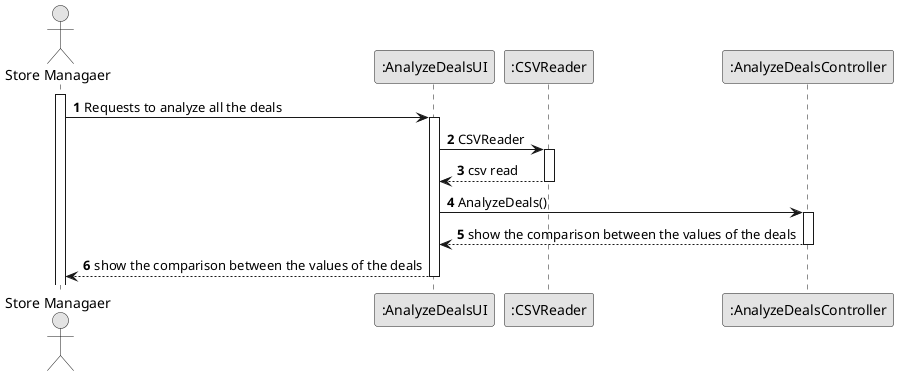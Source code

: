 @startuml
skinparam monochrome true
skinparam packageStyle rectangle
skinparam shadowing false

autonumber

'hide footbox
actor "Store Managaer" as st
participant ":AnalyzeDealsUI" as UI
participant ":CSVReader" as CSV
participant ":AnalyzeDealsController" as CTRL

activate st

st -> UI : Requests to analyze all the deals
activate UI

UI -> CSV : CSVReader
activate CSV

CSV --> UI : csv read
deactivate CSV

UI -> CTRL : AnalyzeDeals()
activate CTRL

CTRL --> UI : show the comparison between the values of the deals
deactivate CTRL

UI --> st : show the comparison between the values of the deals
deactivate UI

@enduml
